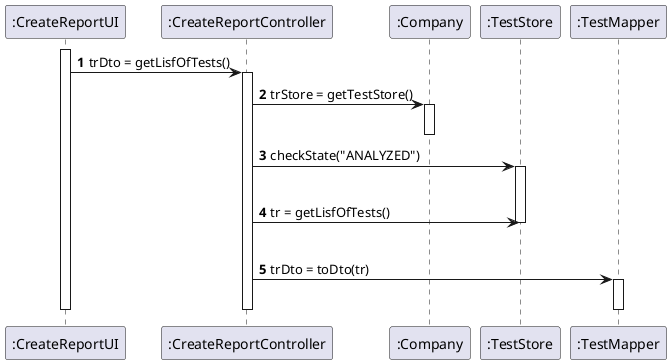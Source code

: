 @startuml
autonumber
'hide footbox


participant ":CreateReportUI" as UI
participant ":CreateReportController" as CTRL
participant ":Company" as _APP
participant ":TestStore" as PCS
participant ":TestMapper" as PM


activate UI
UI -> CTRL : trDto = getLisfOfTests()
activate CTRL
CTRL -> _APP : trStore = getTestStore()
activate _APP
deactivate _APP
CTRL -> PCS : checkState("ANALYZED")
|||
activate PCS
CTRL -> PCS : tr = getLisfOfTests()
|||
deactivate PCS
CTRL -> PM : trDto = toDto(tr)
activate PM
deactivate PM

deactivate CTRL
deactivate UI





@enduml